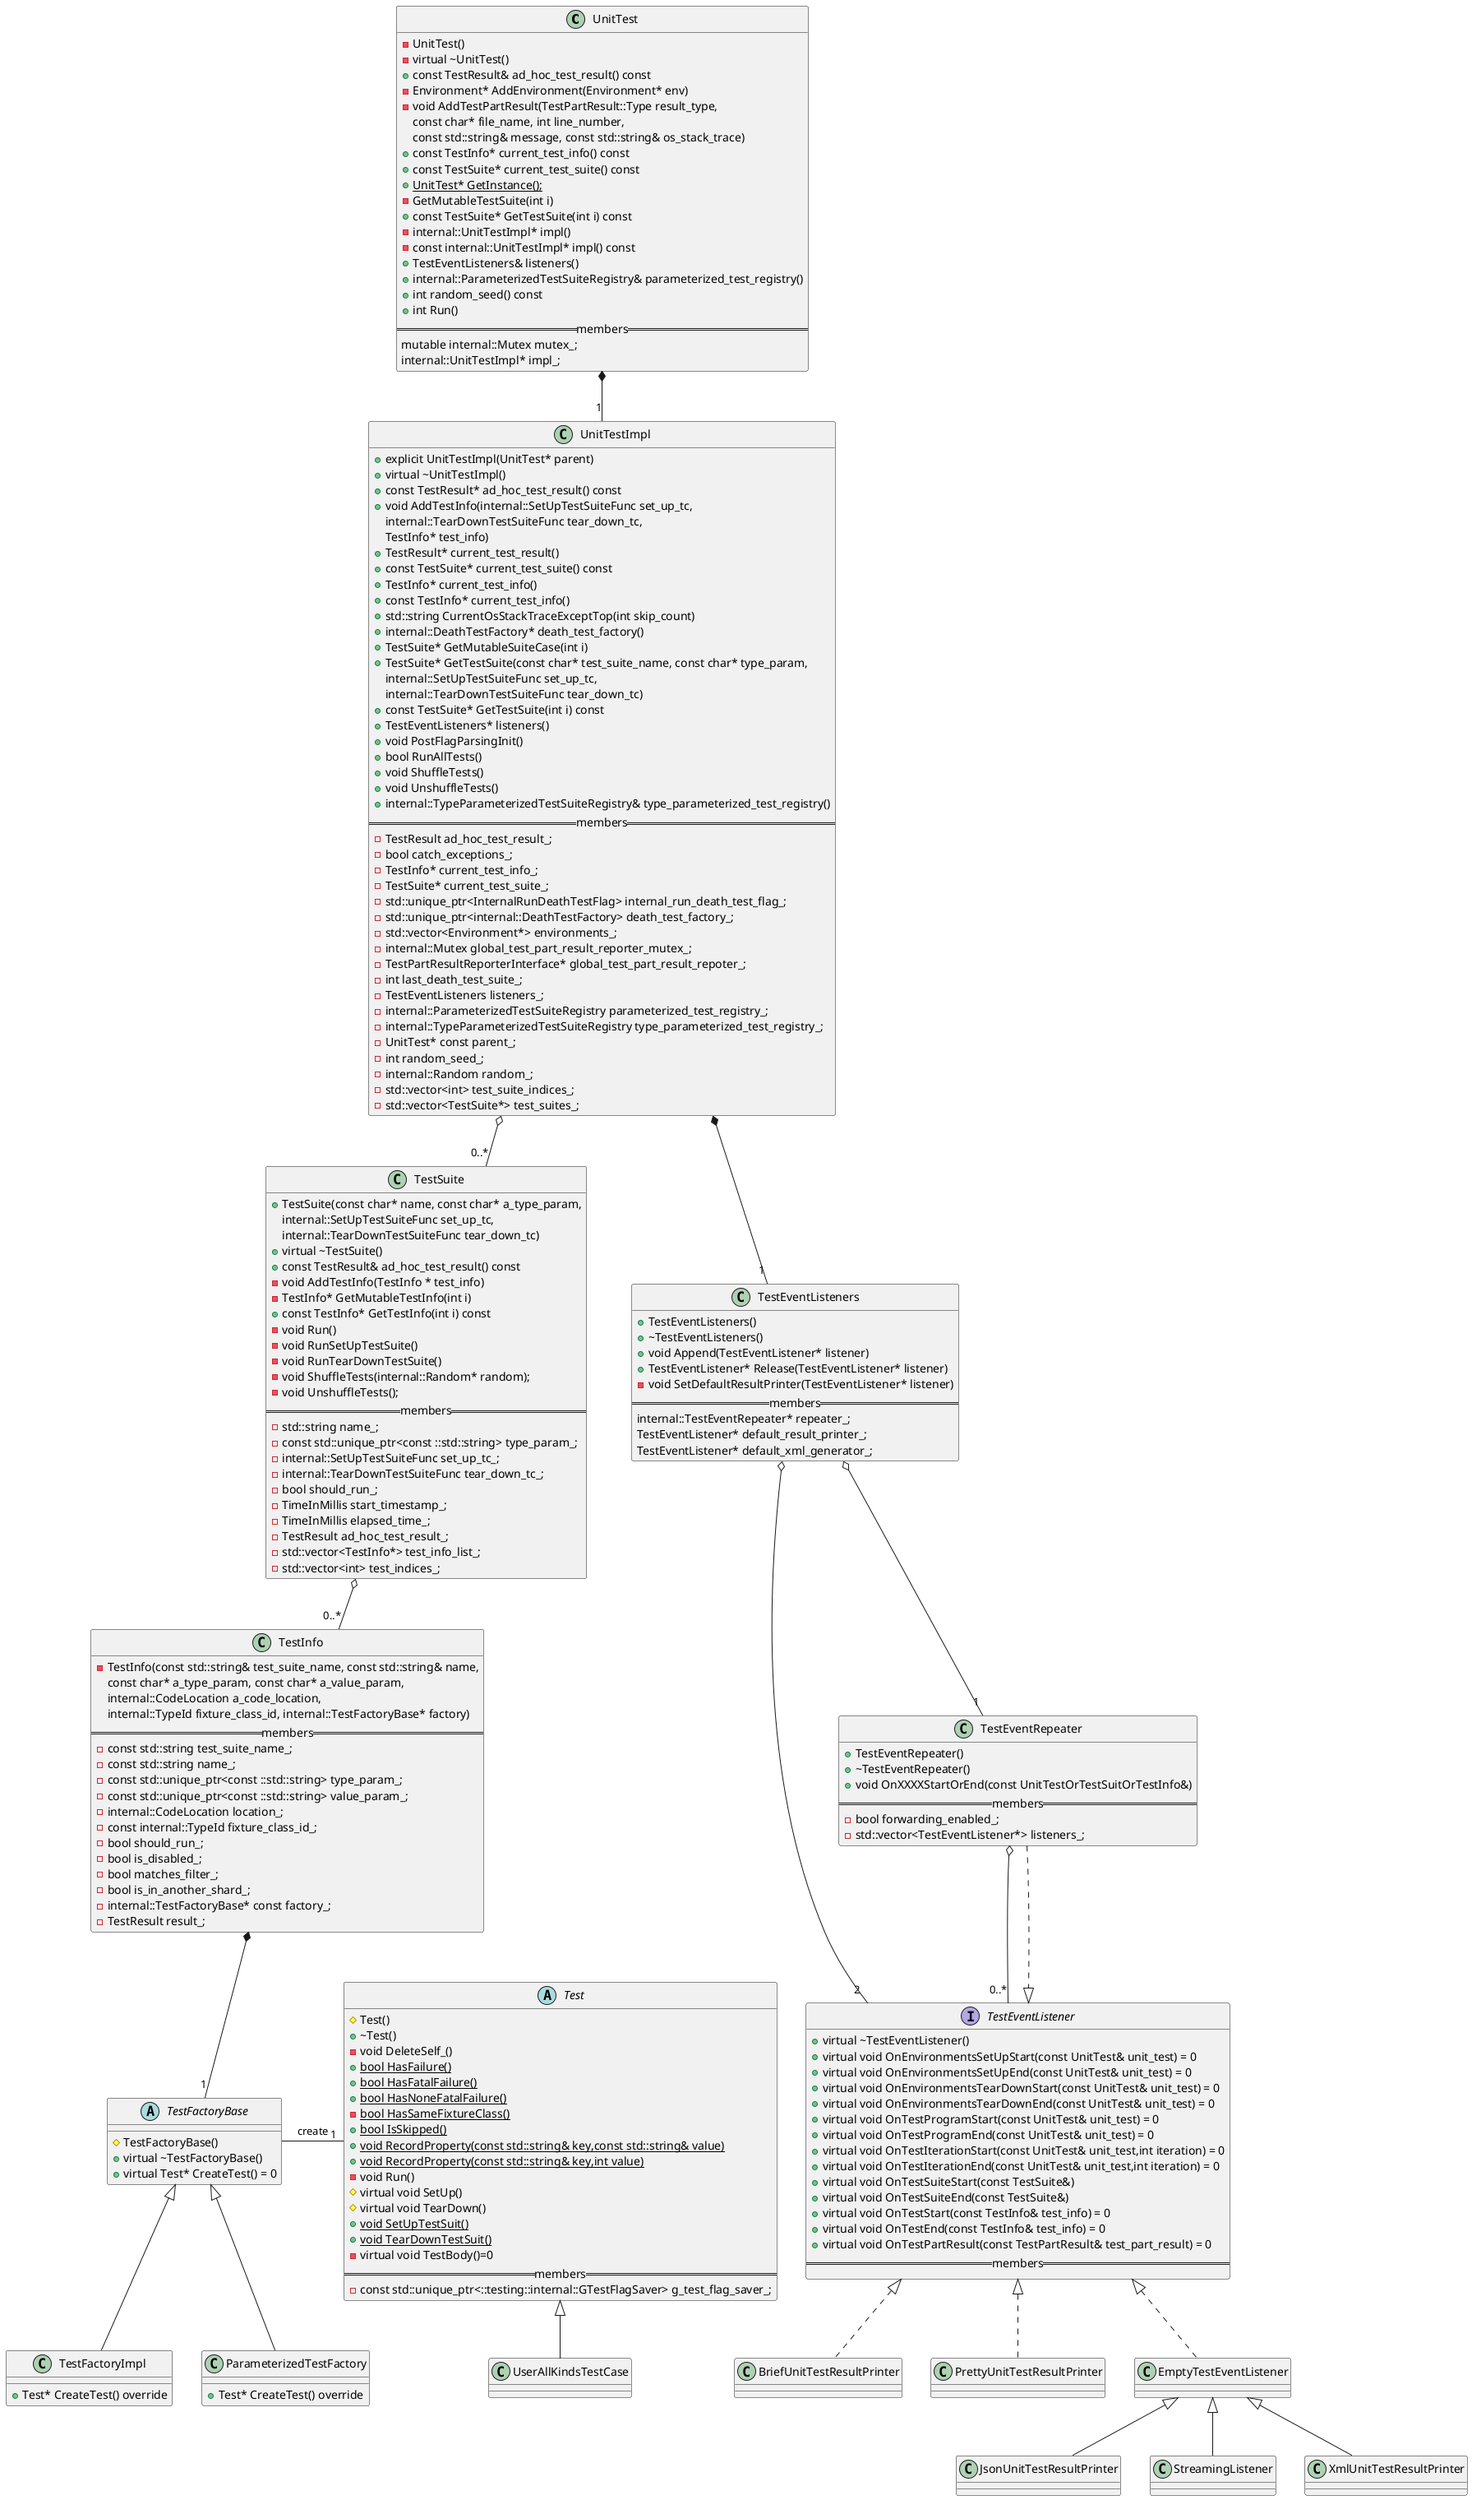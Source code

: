 @startuml
'https://plantuml.com/class-diagram


class UnitTest{
    - UnitTest()
    - virtual ~UnitTest()
    + const TestResult& ad_hoc_test_result() const
    - Environment* AddEnvironment(Environment* env)
    - void AddTestPartResult(TestPartResult::Type result_type,
             const char* file_name, int line_number,
             const std::string& message, const std::string& os_stack_trace)
    + const TestInfo* current_test_info() const
    + const TestSuite* current_test_suite() const
    + {static} UnitTest* GetInstance();
    - GetMutableTestSuite(int i)
    + const TestSuite* GetTestSuite(int i) const
    - internal::UnitTestImpl* impl()
    - const internal::UnitTestImpl* impl() const
    + TestEventListeners& listeners()
    + internal::ParameterizedTestSuiteRegistry& parameterized_test_registry()
    + int random_seed() const
    + int Run()
    ==members==
    mutable internal::Mutex mutex_;
    internal::UnitTestImpl* impl_;
}

class UnitTestImpl{
    + explicit UnitTestImpl(UnitTest* parent)
    + virtual ~UnitTestImpl()
    + const TestResult* ad_hoc_test_result() const
    + void AddTestInfo(internal::SetUpTestSuiteFunc set_up_tc,
        internal::TearDownTestSuiteFunc tear_down_tc,
        TestInfo* test_info)
    + TestResult* current_test_result()
    + const TestSuite* current_test_suite() const
    + TestInfo* current_test_info()
    + const TestInfo* current_test_info()
    + std::string CurrentOsStackTraceExceptTop(int skip_count)
    + internal::DeathTestFactory* death_test_factory()
    + TestSuite* GetMutableSuiteCase(int i)
    + TestSuite* GetTestSuite(const char* test_suite_name, const char* type_param,
            internal::SetUpTestSuiteFunc set_up_tc,
            internal::TearDownTestSuiteFunc tear_down_tc)
    + const TestSuite* GetTestSuite(int i) const
    + TestEventListeners* listeners()
    + void PostFlagParsingInit()
    + bool RunAllTests()
    + void ShuffleTests()
    + void UnshuffleTests()
    + internal::TypeParameterizedTestSuiteRegistry& type_parameterized_test_registry()
    ==members==
    - TestResult ad_hoc_test_result_;
    - bool catch_exceptions_;
    - TestInfo* current_test_info_;
    - TestSuite* current_test_suite_;
    - std::unique_ptr<InternalRunDeathTestFlag> internal_run_death_test_flag_;
    - std::unique_ptr<internal::DeathTestFactory> death_test_factory_;
    - std::vector<Environment*> environments_;
    - internal::Mutex global_test_part_result_reporter_mutex_;
    - TestPartResultReporterInterface* global_test_part_result_repoter_;
    - int last_death_test_suite_;
    - TestEventListeners listeners_;
    - internal::ParameterizedTestSuiteRegistry parameterized_test_registry_;
    - internal::TypeParameterizedTestSuiteRegistry type_parameterized_test_registry_;
    - UnitTest* const parent_;
    - int random_seed_;
    - internal::Random random_;
    - std::vector<int> test_suite_indices_;
    - std::vector<TestSuite*> test_suites_;
}


class TestSuite{
    + TestSuite(const char* name, const char* a_type_param,
          internal::SetUpTestSuiteFunc set_up_tc,
          internal::TearDownTestSuiteFunc tear_down_tc)
    + virtual ~TestSuite()
    + const TestResult& ad_hoc_test_result() const
    - void AddTestInfo(TestInfo * test_info)
    - TestInfo* GetMutableTestInfo(int i)
    + const TestInfo* GetTestInfo(int i) const
    - void Run()
    - void RunSetUpTestSuite()
    - void RunTearDownTestSuite()
    - void ShuffleTests(internal::Random* random);
    - void UnshuffleTests();
    ==members==
    - std::string name_;
    - const std::unique_ptr<const ::std::string> type_param_;
    - internal::SetUpTestSuiteFunc set_up_tc_;
    - internal::TearDownTestSuiteFunc tear_down_tc_;
    - bool should_run_;
    - TimeInMillis start_timestamp_;
    - TimeInMillis elapsed_time_;
    - TestResult ad_hoc_test_result_;
    - std::vector<TestInfo*> test_info_list_;
    - std::vector<int> test_indices_;
 }

class TestInfo{
    - TestInfo(const std::string& test_suite_name, const std::string& name,
            const char* a_type_param, const char* a_value_param,
            internal::CodeLocation a_code_location,
            internal::TypeId fixture_class_id, internal::TestFactoryBase* factory)
    ==members==
    - const std::string test_suite_name_;
    - const std::string name_;
    - const std::unique_ptr<const ::std::string> type_param_;
    - const std::unique_ptr<const ::std::string> value_param_;
    - internal::CodeLocation location_;
    - const internal::TypeId fixture_class_id_;
    - bool should_run_;
    - bool is_disabled_;
    - bool matches_filter_;
    - bool is_in_another_shard_;
    - internal::TestFactoryBase* const factory_;
    - TestResult result_;
}

abstract class TestFactoryBase{
    # TestFactoryBase()
    + virtual ~TestFactoryBase()
    + virtual Test* CreateTest() = 0
}
class TestFactoryImpl{
    + Test* CreateTest() override
}

class ParameterizedTestFactory{
    + Test* CreateTest() override
}

abstract class Test{
    # Test()
    + ~Test()
    - void DeleteSelf_()
    + {static} bool HasFailure()
    + {static} bool HasFatalFailure()
    + {static} bool HasNoneFatalFailure()
    - {static} bool HasSameFixtureClass()
    + {static} bool IsSkipped()
    + {static} void RecordProperty(const std::string& key,const std::string& value)
    + {static} void RecordProperty(const std::string& key,int value)
    - void Run()
    # virtual void SetUp()
    # virtual void TearDown()
    + {static} void SetUpTestSuit()
    + {static} void TearDownTestSuit()
    - virtual void TestBody()=0
    ==members==
    - const std::unique_ptr<::testing::internal::GTestFlagSaver> g_test_flag_saver_;
}

class UserAllKindsTestCase

class TestEventListeners{
    + TestEventListeners()
    + ~TestEventListeners()
    + void Append(TestEventListener* listener)
    + TestEventListener* Release(TestEventListener* listener)
    - void SetDefaultResultPrinter(TestEventListener* listener)
    ==members==
    internal::TestEventRepeater* repeater_;
    TestEventListener* default_result_printer_;
    TestEventListener* default_xml_generator_;
}

class TestEventRepeater{
    + TestEventRepeater()
    + ~TestEventRepeater()
    + void OnXXXXStartOrEnd(const UnitTestOrTestSuitOrTestInfo&)
    ==members==
    - bool forwarding_enabled_;
    - std::vector<TestEventListener*> listeners_;
}

interface TestEventListener{
    + virtual ~TestEventListener()
    + virtual void OnEnvironmentsSetUpStart(const UnitTest& unit_test) = 0
    + virtual void OnEnvironmentsSetUpEnd(const UnitTest& unit_test) = 0
    + virtual void OnEnvironmentsTearDownStart(const UnitTest& unit_test) = 0
    + virtual void OnEnvironmentsTearDownEnd(const UnitTest& unit_test) = 0
    + virtual void OnTestProgramStart(const UnitTest& unit_test) = 0
    + virtual void OnTestProgramEnd(const UnitTest& unit_test) = 0
    + virtual void OnTestIterationStart(const UnitTest& unit_test,int iteration) = 0
    + virtual void OnTestIterationEnd(const UnitTest& unit_test,int iteration) = 0
    + virtual void OnTestSuiteStart(const TestSuite&)
    + virtual void OnTestSuiteEnd(const TestSuite&)
    + virtual void OnTestStart(const TestInfo& test_info) = 0
    + virtual void OnTestEnd(const TestInfo& test_info) = 0
    + virtual void OnTestPartResult(const TestPartResult& test_part_result) = 0
    ==members==
}
class BriefUnitTestResultPrinter implements TestEventListener
class PrettyUnitTestResultPrinter implements TestEventListener
class EmptyTestEventListener implements TestEventListener
class JsonUnitTestResultPrinter extends EmptyTestEventListener
class StreamingListener extends EmptyTestEventListener
class XmlUnitTestResultPrinter extends EmptyTestEventListener

UnitTest *-- "1" UnitTestImpl
UnitTestImpl o-- "0..*" TestSuite
TestSuite  o-- "0..*" TestInfo
TestInfo *-d- "1" TestFactoryBase
TestFactoryBase -r- "   1" Test: create
UserAllKindsTestCase -up-|> Test
TestFactoryImpl -u-|> TestFactoryBase
ParameterizedTestFactory -u-|> TestFactoryBase

UnitTestImpl *-- "1" TestEventListeners
TestEventListeners o-- "1" TestEventRepeater
TestEventListeners o-- "2" TestEventListener
TestEventRepeater o-- "0..*" TestEventListener
TestEventRepeater ..|>  TestEventListener



@enduml